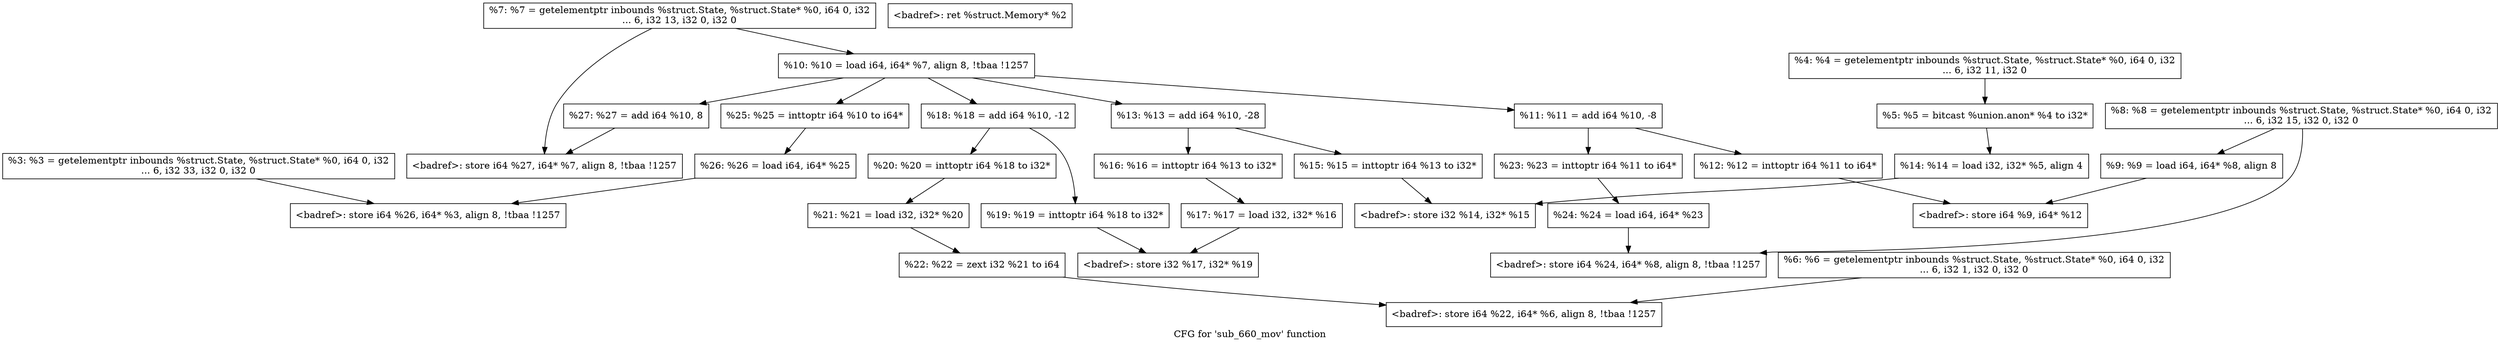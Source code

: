 digraph "CFG for 'sub_660_mov' function" {
	label="CFG for 'sub_660_mov' function";

	Node0x55cf28bdc020 [shape=record,label="{%3:  %3 = getelementptr inbounds %struct.State, %struct.State* %0, i64 0, i32\l... 6, i32 33, i32 0, i32 0}"];
	Node0x55cf28bdc020 -> Node0x55cf28bde250;
	Node0x55cf28bdbbf8 [shape=record,label="{%4:  %4 = getelementptr inbounds %struct.State, %struct.State* %0, i64 0, i32\l... 6, i32 11, i32 0}"];
	Node0x55cf28bdbbf8 -> Node0x55cf28bd6488;
	Node0x55cf28bd6488 [shape=record,label="{%5:  %5 = bitcast %union.anon* %4 to i32*}"];
	Node0x55cf28bd6488 -> Node0x55cf28bdd438;
	Node0x55cf28bdbd70 [shape=record,label="{%6:  %6 = getelementptr inbounds %struct.State, %struct.State* %0, i64 0, i32\l... 6, i32 1, i32 0, i32 0}"];
	Node0x55cf28bdbd70 -> Node0x55cf28bdd9c0;
	Node0x55cf28bdbea0 [shape=record,label="{%7:  %7 = getelementptr inbounds %struct.State, %struct.State* %0, i64 0, i32\l... 6, i32 13, i32 0, i32 0}"];
	Node0x55cf28bdbea0 -> Node0x55cf28bde350;
	Node0x55cf28bdbea0 -> Node0x55cf28bd6108;
	Node0x55cf28bdc110 [shape=record,label="{%8:  %8 = getelementptr inbounds %struct.State, %struct.State* %0, i64 0, i32\l... 6, i32 15, i32 0, i32 0}"];
	Node0x55cf28bdc110 -> Node0x55cf28bde110;
	Node0x55cf28bdc110 -> Node0x55cf28bd6618;
	Node0x55cf28bd6618 [shape=record,label="{%9:  %9 = load i64, i64* %8, align 8}"];
	Node0x55cf28bd6618 -> Node0x55cf28bdd350;
	Node0x55cf28bd6108 [shape=record,label="{%10:  %10 = load i64, i64* %7, align 8, !tbaa !1257}"];
	Node0x55cf28bd6108 -> Node0x55cf28bde2d0;
	Node0x55cf28bd6108 -> Node0x55cf28bde178;
	Node0x55cf28bd6108 -> Node0x55cf28bdd740;
	Node0x55cf28bd6108 -> Node0x55cf28bdd3d0;
	Node0x55cf28bd6108 -> Node0x55cf28bdd2d0;
	Node0x55cf28bdd2d0 [shape=record,label="{%11:  %11 = add i64 %10, -8}"];
	Node0x55cf28bdd2d0 -> Node0x55cf28bde038;
	Node0x55cf28bdd2d0 -> Node0x55cf28bd62c8;
	Node0x55cf28bd62c8 [shape=record,label="{%12:  %12 = inttoptr i64 %11 to i64*}"];
	Node0x55cf28bd62c8 -> Node0x55cf28bdd350;
	Node0x55cf28bdd350 [shape=record,label="{\<badref\>:  store i64 %9, i64* %12}"];
	Node0x55cf28bdd3d0 [shape=record,label="{%13:  %13 = add i64 %10, -28}"];
	Node0x55cf28bdd3d0 -> Node0x55cf28bdd578;
	Node0x55cf28bdd3d0 -> Node0x55cf28bdd498;
	Node0x55cf28bdd438 [shape=record,label="{%14:  %14 = load i32, i32* %5, align 4}"];
	Node0x55cf28bdd438 -> Node0x55cf28bdd510;
	Node0x55cf28bdd498 [shape=record,label="{%15:  %15 = inttoptr i64 %13 to i32*}"];
	Node0x55cf28bdd498 -> Node0x55cf28bdd510;
	Node0x55cf28bdd510 [shape=record,label="{\<badref\>:  store i32 %14, i32* %15}"];
	Node0x55cf28bdd578 [shape=record,label="{%16:  %16 = inttoptr i64 %13 to i32*}"];
	Node0x55cf28bdd578 -> Node0x55cf28bdc188;
	Node0x55cf28bdc188 [shape=record,label="{%17:  %17 = load i32, i32* %16}"];
	Node0x55cf28bdc188 -> Node0x55cf28bdd820;
	Node0x55cf28bdd740 [shape=record,label="{%18:  %18 = add i64 %10, -12}"];
	Node0x55cf28bdd740 -> Node0x55cf28bdd888;
	Node0x55cf28bdd740 -> Node0x55cf28bdd7a8;
	Node0x55cf28bdd7a8 [shape=record,label="{%19:  %19 = inttoptr i64 %18 to i32*}"];
	Node0x55cf28bdd7a8 -> Node0x55cf28bdd820;
	Node0x55cf28bdd820 [shape=record,label="{\<badref\>:  store i32 %17, i32* %19}"];
	Node0x55cf28bdd888 [shape=record,label="{%20:  %20 = inttoptr i64 %18 to i32*}"];
	Node0x55cf28bdd888 -> Node0x55cf28bdd8e8;
	Node0x55cf28bdd8e8 [shape=record,label="{%21:  %21 = load i32, i32* %20}"];
	Node0x55cf28bdd8e8 -> Node0x55cf28bdd948;
	Node0x55cf28bdd948 [shape=record,label="{%22:  %22 = zext i32 %21 to i64}"];
	Node0x55cf28bdd948 -> Node0x55cf28bdd9c0;
	Node0x55cf28bdd9c0 [shape=record,label="{\<badref\>:  store i64 %22, i64* %6, align 8, !tbaa !1257}"];
	Node0x55cf28bde038 [shape=record,label="{%23:  %23 = inttoptr i64 %11 to i64*}"];
	Node0x55cf28bde038 -> Node0x55cf28bde098;
	Node0x55cf28bde098 [shape=record,label="{%24:  %24 = load i64, i64* %23}"];
	Node0x55cf28bde098 -> Node0x55cf28bde110;
	Node0x55cf28bde110 [shape=record,label="{\<badref\>:  store i64 %24, i64* %8, align 8, !tbaa !1257}"];
	Node0x55cf28bde178 [shape=record,label="{%25:  %25 = inttoptr i64 %10 to i64*}"];
	Node0x55cf28bde178 -> Node0x55cf28bde1d8;
	Node0x55cf28bde1d8 [shape=record,label="{%26:  %26 = load i64, i64* %25}"];
	Node0x55cf28bde1d8 -> Node0x55cf28bde250;
	Node0x55cf28bde250 [shape=record,label="{\<badref\>:  store i64 %26, i64* %3, align 8, !tbaa !1257}"];
	Node0x55cf28bde2d0 [shape=record,label="{%27:  %27 = add i64 %10, 8}"];
	Node0x55cf28bde2d0 -> Node0x55cf28bde350;
	Node0x55cf28bde350 [shape=record,label="{\<badref\>:  store i64 %27, i64* %7, align 8, !tbaa !1257}"];
	Node0x55cf28bde3b8 [shape=record,label="{\<badref\>:  ret %struct.Memory* %2}"];
}
